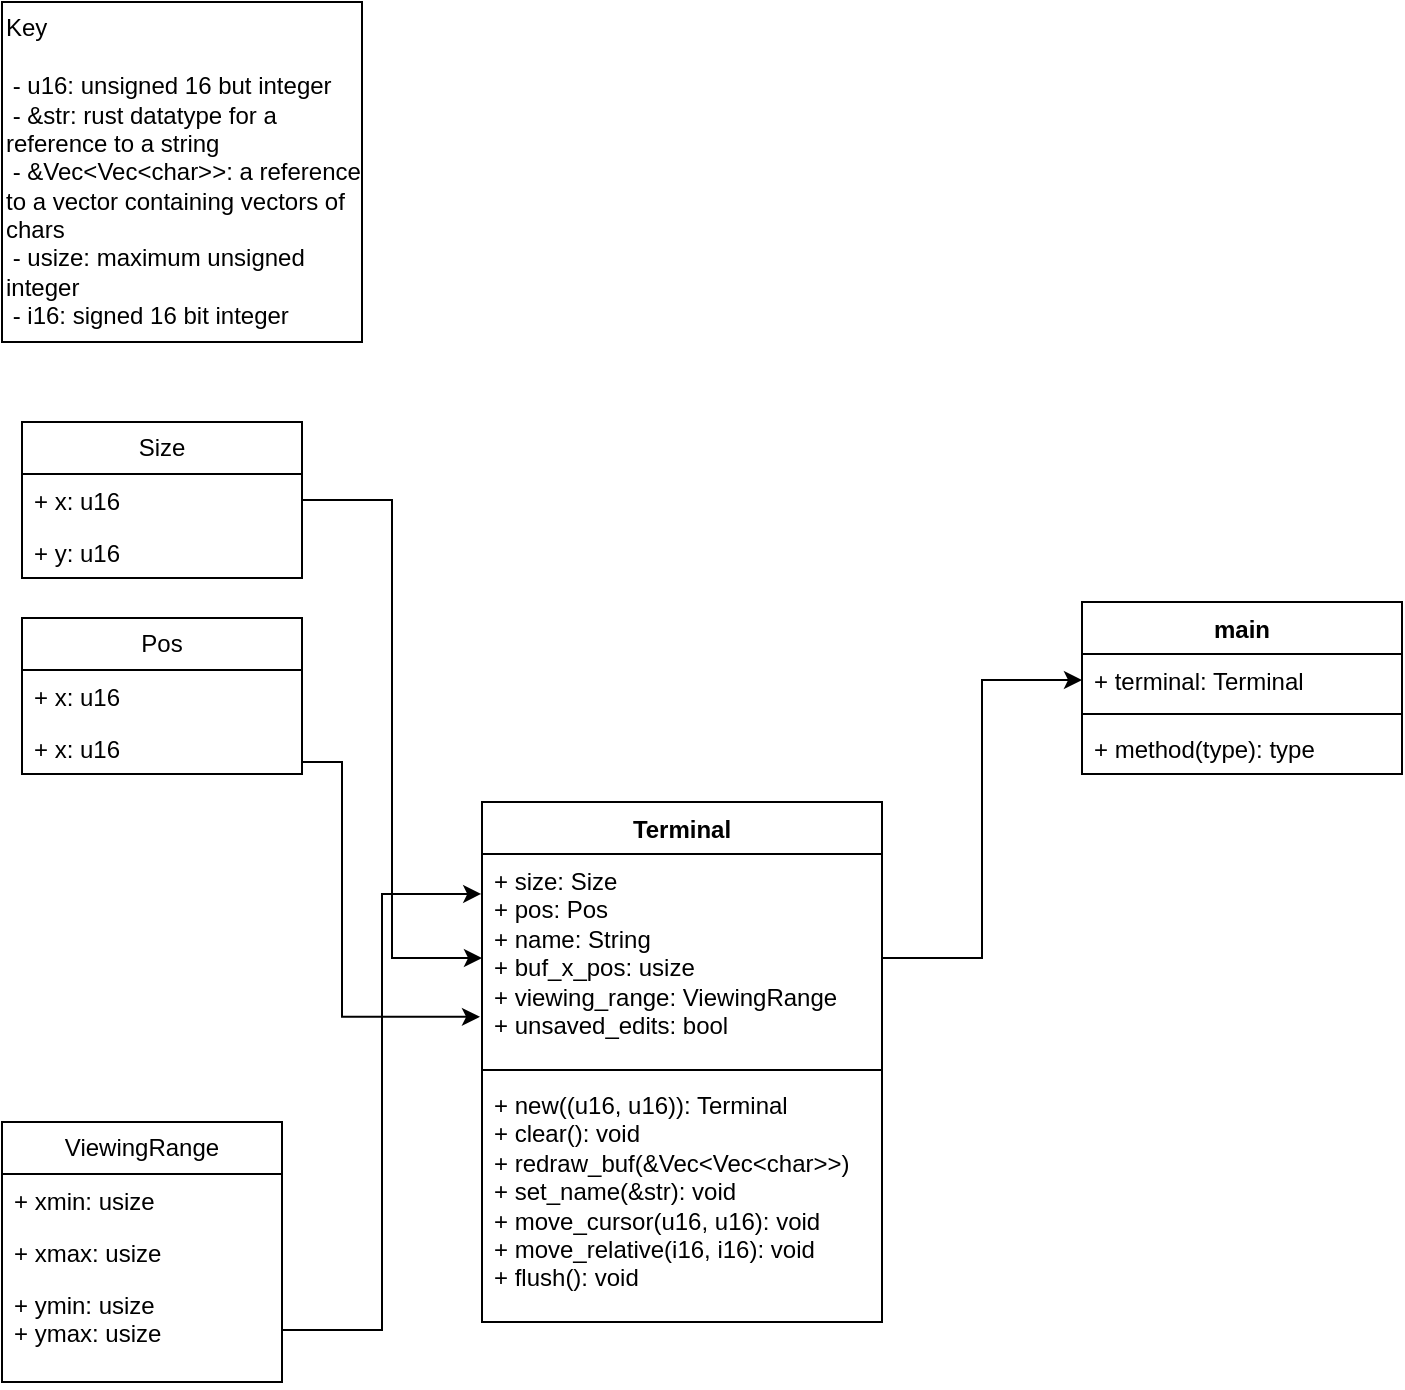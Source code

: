 <mxfile version="24.3.1" type="device">
  <diagram name="Page-1" id="ZxRSOgG9_3G_jGZx2Vew">
    <mxGraphModel dx="476" dy="676" grid="1" gridSize="10" guides="1" tooltips="1" connect="1" arrows="1" fold="1" page="1" pageScale="1" pageWidth="850" pageHeight="1100" math="0" shadow="0">
      <root>
        <mxCell id="0" />
        <mxCell id="1" parent="0" />
        <mxCell id="3ou3jFzYtSS5XbmWomfG-1" value="Terminal" style="swimlane;fontStyle=1;align=center;verticalAlign=top;childLayout=stackLayout;horizontal=1;startSize=26;horizontalStack=0;resizeParent=1;resizeParentMax=0;resizeLast=0;collapsible=1;marginBottom=0;whiteSpace=wrap;html=1;" parent="1" vertex="1">
          <mxGeometry x="280" y="440" width="200" height="260" as="geometry">
            <mxRectangle x="280" y="440" width="90" height="30" as="alternateBounds" />
          </mxGeometry>
        </mxCell>
        <mxCell id="3ou3jFzYtSS5XbmWomfG-2" value="+ size: Size&lt;div&gt;+ pos: Pos&lt;/div&gt;&lt;div&gt;+ name: String&lt;/div&gt;&lt;div&gt;+ buf_x_pos: usize&lt;br&gt;&lt;div&gt;+ viewing_range: ViewingRange&lt;/div&gt;&lt;/div&gt;&lt;div&gt;+ unsaved_edits: bool&lt;/div&gt;" style="text;strokeColor=none;fillColor=none;align=left;verticalAlign=top;spacingLeft=4;spacingRight=4;overflow=hidden;rotatable=0;points=[[0,0.5],[1,0.5]];portConstraint=eastwest;whiteSpace=wrap;html=1;" parent="3ou3jFzYtSS5XbmWomfG-1" vertex="1">
          <mxGeometry y="26" width="200" height="104" as="geometry" />
        </mxCell>
        <mxCell id="3ou3jFzYtSS5XbmWomfG-3" value="" style="line;strokeWidth=1;fillColor=none;align=left;verticalAlign=middle;spacingTop=-1;spacingLeft=3;spacingRight=3;rotatable=0;labelPosition=right;points=[];portConstraint=eastwest;strokeColor=inherit;" parent="3ou3jFzYtSS5XbmWomfG-1" vertex="1">
          <mxGeometry y="130" width="200" height="8" as="geometry" />
        </mxCell>
        <mxCell id="3ou3jFzYtSS5XbmWomfG-4" value="&lt;div&gt;+ new((u16, u16)): Terminal&lt;/div&gt;+ clear(): void&amp;nbsp;&lt;div&gt;+ redraw_buf(&amp;amp;Vec&amp;lt;Vec&amp;lt;char&amp;gt;&amp;gt;)&lt;br&gt;&lt;div&gt;&lt;div&gt;+ set_name(&amp;amp;str): void&lt;/div&gt;&lt;div&gt;+&lt;span style=&quot;background-color: initial;&quot;&gt;&amp;nbsp;move_cursor(u16, u16): void&lt;/span&gt;&lt;/div&gt;&lt;div&gt;&lt;span style=&quot;background-color: initial;&quot;&gt;+ move_relative(i16, i16): void&lt;/span&gt;&lt;/div&gt;&lt;div&gt;&lt;span style=&quot;background-color: initial;&quot;&gt;+ flush(): void&lt;/span&gt;&lt;/div&gt;&lt;/div&gt;&lt;/div&gt;" style="text;strokeColor=none;fillColor=none;align=left;verticalAlign=top;spacingLeft=4;spacingRight=4;overflow=hidden;rotatable=0;points=[[0,0.5],[1,0.5]];portConstraint=eastwest;whiteSpace=wrap;html=1;" parent="3ou3jFzYtSS5XbmWomfG-1" vertex="1">
          <mxGeometry y="138" width="200" height="122" as="geometry" />
        </mxCell>
        <mxCell id="3ou3jFzYtSS5XbmWomfG-5" value="main&lt;div&gt;&lt;br&gt;&lt;/div&gt;" style="swimlane;fontStyle=1;align=center;verticalAlign=top;childLayout=stackLayout;horizontal=1;startSize=26;horizontalStack=0;resizeParent=1;resizeParentMax=0;resizeLast=0;collapsible=1;marginBottom=0;whiteSpace=wrap;html=1;" parent="1" vertex="1">
          <mxGeometry x="580" y="340" width="160" height="86" as="geometry" />
        </mxCell>
        <mxCell id="3ou3jFzYtSS5XbmWomfG-6" value="+ terminal: Terminal" style="text;strokeColor=none;fillColor=none;align=left;verticalAlign=top;spacingLeft=4;spacingRight=4;overflow=hidden;rotatable=0;points=[[0,0.5],[1,0.5]];portConstraint=eastwest;whiteSpace=wrap;html=1;" parent="3ou3jFzYtSS5XbmWomfG-5" vertex="1">
          <mxGeometry y="26" width="160" height="26" as="geometry" />
        </mxCell>
        <mxCell id="3ou3jFzYtSS5XbmWomfG-7" value="" style="line;strokeWidth=1;fillColor=none;align=left;verticalAlign=middle;spacingTop=-1;spacingLeft=3;spacingRight=3;rotatable=0;labelPosition=right;points=[];portConstraint=eastwest;strokeColor=inherit;" parent="3ou3jFzYtSS5XbmWomfG-5" vertex="1">
          <mxGeometry y="52" width="160" height="8" as="geometry" />
        </mxCell>
        <mxCell id="3ou3jFzYtSS5XbmWomfG-8" value="+ method(type): type" style="text;strokeColor=none;fillColor=none;align=left;verticalAlign=top;spacingLeft=4;spacingRight=4;overflow=hidden;rotatable=0;points=[[0,0.5],[1,0.5]];portConstraint=eastwest;whiteSpace=wrap;html=1;" parent="3ou3jFzYtSS5XbmWomfG-5" vertex="1">
          <mxGeometry y="60" width="160" height="26" as="geometry" />
        </mxCell>
        <mxCell id="3ou3jFzYtSS5XbmWomfG-9" style="edgeStyle=orthogonalEdgeStyle;rounded=0;orthogonalLoop=1;jettySize=auto;html=1;exitX=1;exitY=0.5;exitDx=0;exitDy=0;entryX=0;entryY=0.5;entryDx=0;entryDy=0;" parent="1" source="3ou3jFzYtSS5XbmWomfG-2" target="3ou3jFzYtSS5XbmWomfG-6" edge="1">
          <mxGeometry relative="1" as="geometry" />
        </mxCell>
        <mxCell id="3ou3jFzYtSS5XbmWomfG-10" value="Key&lt;div&gt;&lt;br&gt;&lt;div&gt;&amp;nbsp;- u16: unsigned 16 but integer&lt;/div&gt;&lt;/div&gt;&lt;div&gt;&amp;nbsp;- &amp;amp;str: rust datatype for a reference to a string&lt;/div&gt;&lt;div&gt;&amp;nbsp;- &amp;amp;Vec&amp;lt;Vec&amp;lt;char&amp;gt;&amp;gt;: a reference to a vector containing vectors of chars&lt;br&gt;&lt;/div&gt;&lt;div&gt;&amp;nbsp;- usize: maximum unsigned integer&lt;/div&gt;&lt;div&gt;&amp;nbsp;- i16: signed 16 bit integer&lt;/div&gt;" style="html=1;whiteSpace=wrap;align=left;" parent="1" vertex="1">
          <mxGeometry x="40" y="40" width="180" height="170" as="geometry" />
        </mxCell>
        <mxCell id="klrKRbjtDy0nW5kmPTzW-5" value="Size" style="swimlane;fontStyle=0;childLayout=stackLayout;horizontal=1;startSize=26;fillColor=none;horizontalStack=0;resizeParent=1;resizeParentMax=0;resizeLast=0;collapsible=1;marginBottom=0;whiteSpace=wrap;html=1;" parent="1" vertex="1">
          <mxGeometry x="50" y="250" width="140" height="78" as="geometry" />
        </mxCell>
        <mxCell id="klrKRbjtDy0nW5kmPTzW-6" value="+ x: u16" style="text;strokeColor=none;fillColor=none;align=left;verticalAlign=top;spacingLeft=4;spacingRight=4;overflow=hidden;rotatable=0;points=[[0,0.5],[1,0.5]];portConstraint=eastwest;whiteSpace=wrap;html=1;" parent="klrKRbjtDy0nW5kmPTzW-5" vertex="1">
          <mxGeometry y="26" width="140" height="26" as="geometry" />
        </mxCell>
        <mxCell id="klrKRbjtDy0nW5kmPTzW-7" value="+ y: u16" style="text;strokeColor=none;fillColor=none;align=left;verticalAlign=top;spacingLeft=4;spacingRight=4;overflow=hidden;rotatable=0;points=[[0,0.5],[1,0.5]];portConstraint=eastwest;whiteSpace=wrap;html=1;" parent="klrKRbjtDy0nW5kmPTzW-5" vertex="1">
          <mxGeometry y="52" width="140" height="26" as="geometry" />
        </mxCell>
        <mxCell id="klrKRbjtDy0nW5kmPTzW-9" style="edgeStyle=orthogonalEdgeStyle;rounded=0;orthogonalLoop=1;jettySize=auto;html=1;exitX=1;exitY=0.5;exitDx=0;exitDy=0;entryX=0;entryY=0.5;entryDx=0;entryDy=0;" parent="1" source="klrKRbjtDy0nW5kmPTzW-6" target="3ou3jFzYtSS5XbmWomfG-2" edge="1">
          <mxGeometry relative="1" as="geometry" />
        </mxCell>
        <mxCell id="HmmWe1z22Ptxx1lA3r9o-1" value="Pos" style="swimlane;fontStyle=0;childLayout=stackLayout;horizontal=1;startSize=26;fillColor=none;horizontalStack=0;resizeParent=1;resizeParentMax=0;resizeLast=0;collapsible=1;marginBottom=0;whiteSpace=wrap;html=1;" parent="1" vertex="1">
          <mxGeometry x="50" y="348" width="140" height="78" as="geometry" />
        </mxCell>
        <mxCell id="HmmWe1z22Ptxx1lA3r9o-2" value="+ x: u16" style="text;strokeColor=none;fillColor=none;align=left;verticalAlign=top;spacingLeft=4;spacingRight=4;overflow=hidden;rotatable=0;points=[[0,0.5],[1,0.5]];portConstraint=eastwest;whiteSpace=wrap;html=1;" parent="HmmWe1z22Ptxx1lA3r9o-1" vertex="1">
          <mxGeometry y="26" width="140" height="26" as="geometry" />
        </mxCell>
        <mxCell id="HmmWe1z22Ptxx1lA3r9o-3" value="+ x: u16" style="text;strokeColor=none;fillColor=none;align=left;verticalAlign=top;spacingLeft=4;spacingRight=4;overflow=hidden;rotatable=0;points=[[0,0.5],[1,0.5]];portConstraint=eastwest;whiteSpace=wrap;html=1;" parent="HmmWe1z22Ptxx1lA3r9o-1" vertex="1">
          <mxGeometry y="52" width="140" height="26" as="geometry" />
        </mxCell>
        <mxCell id="HmmWe1z22Ptxx1lA3r9o-5" style="edgeStyle=orthogonalEdgeStyle;rounded=0;orthogonalLoop=1;jettySize=auto;html=1;exitX=1;exitY=0.5;exitDx=0;exitDy=0;entryX=-0.005;entryY=0.783;entryDx=0;entryDy=0;entryPerimeter=0;" parent="1" source="HmmWe1z22Ptxx1lA3r9o-3" target="3ou3jFzYtSS5XbmWomfG-2" edge="1">
          <mxGeometry relative="1" as="geometry">
            <Array as="points">
              <mxPoint x="190" y="420" />
              <mxPoint x="210" y="420" />
              <mxPoint x="210" y="547" />
            </Array>
          </mxGeometry>
        </mxCell>
        <mxCell id="Q1KXdrRwvzLit-YXB9Ub-5" value="ViewingRange" style="swimlane;fontStyle=0;childLayout=stackLayout;horizontal=1;startSize=26;fillColor=none;horizontalStack=0;resizeParent=1;resizeParentMax=0;resizeLast=0;collapsible=1;marginBottom=0;whiteSpace=wrap;html=1;" vertex="1" parent="1">
          <mxGeometry x="40" y="600" width="140" height="130" as="geometry" />
        </mxCell>
        <mxCell id="Q1KXdrRwvzLit-YXB9Ub-6" value="+ xmin: usize" style="text;strokeColor=none;fillColor=none;align=left;verticalAlign=top;spacingLeft=4;spacingRight=4;overflow=hidden;rotatable=0;points=[[0,0.5],[1,0.5]];portConstraint=eastwest;whiteSpace=wrap;html=1;" vertex="1" parent="Q1KXdrRwvzLit-YXB9Ub-5">
          <mxGeometry y="26" width="140" height="26" as="geometry" />
        </mxCell>
        <mxCell id="Q1KXdrRwvzLit-YXB9Ub-7" value="+ xmax: usize" style="text;strokeColor=none;fillColor=none;align=left;verticalAlign=top;spacingLeft=4;spacingRight=4;overflow=hidden;rotatable=0;points=[[0,0.5],[1,0.5]];portConstraint=eastwest;whiteSpace=wrap;html=1;" vertex="1" parent="Q1KXdrRwvzLit-YXB9Ub-5">
          <mxGeometry y="52" width="140" height="26" as="geometry" />
        </mxCell>
        <mxCell id="Q1KXdrRwvzLit-YXB9Ub-8" value="+ ymin: usize&lt;div&gt;+ ymax: usize&lt;/div&gt;" style="text;strokeColor=none;fillColor=none;align=left;verticalAlign=top;spacingLeft=4;spacingRight=4;overflow=hidden;rotatable=0;points=[[0,0.5],[1,0.5]];portConstraint=eastwest;whiteSpace=wrap;html=1;" vertex="1" parent="Q1KXdrRwvzLit-YXB9Ub-5">
          <mxGeometry y="78" width="140" height="52" as="geometry" />
        </mxCell>
        <mxCell id="Q1KXdrRwvzLit-YXB9Ub-10" style="edgeStyle=orthogonalEdgeStyle;rounded=0;orthogonalLoop=1;jettySize=auto;html=1;entryX=-0.002;entryY=0.192;entryDx=0;entryDy=0;entryPerimeter=0;" edge="1" parent="1" source="Q1KXdrRwvzLit-YXB9Ub-8" target="3ou3jFzYtSS5XbmWomfG-2">
          <mxGeometry relative="1" as="geometry" />
        </mxCell>
      </root>
    </mxGraphModel>
  </diagram>
</mxfile>
